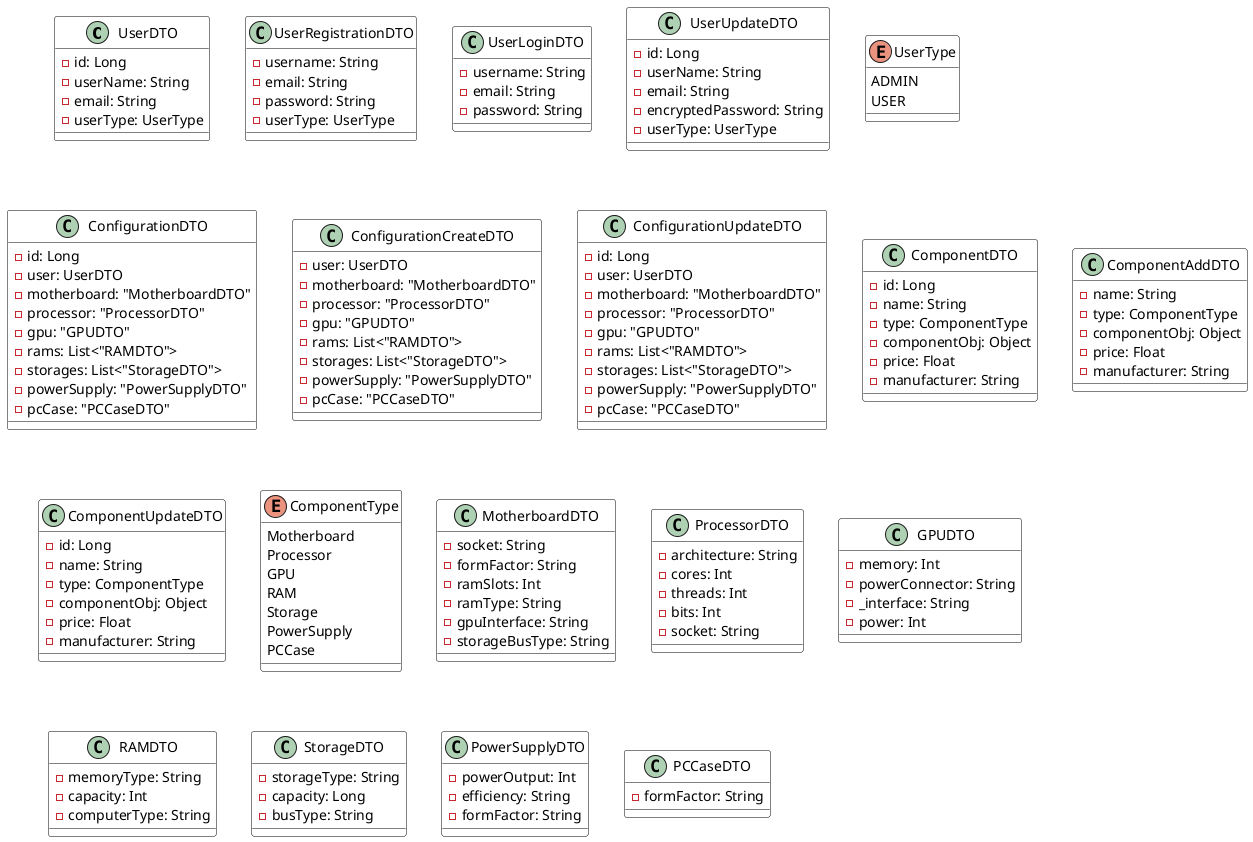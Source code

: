 @startuml

skinparam class {
    BackgroundColor White
    ArrowColor Black
    BorderColor Black
}

' User-related DTOs
class UserDTO {
  - id: Long
  - userName: String
  - email: String
  - userType: UserType
}

class UserRegistrationDTO {
  - username: String
  - email: String
  - password: String
  - userType: UserType
}

class UserLoginDTO {
  - username: String
  - email: String
  - password: String
}

class UserUpdateDTO {
  - id: Long
  - userName: String
  - email: String
  - encryptedPassword: String
  - userType: UserType
}

enum UserType {
  ADMIN
  USER
}

' Configuration-related DTOs
class ConfigurationDTO {
  - id: Long
  - user: UserDTO
  - motherboard: "MotherboardDTO"
  - processor: "ProcessorDTO"
  - gpu: "GPUDTO"
  - rams: List<"RAMDTO">
  - storages: List<"StorageDTO">
  - powerSupply: "PowerSupplyDTO"
  - pcCase: "PCCaseDTO"
}

class ConfigurationCreateDTO {
  - user: UserDTO
  - motherboard: "MotherboardDTO"
  - processor: "ProcessorDTO"
  - gpu: "GPUDTO"
  - rams: List<"RAMDTO">
  - storages: List<"StorageDTO">
  - powerSupply: "PowerSupplyDTO"
  - pcCase: "PCCaseDTO"
}

class "ConfigurationUpdateDTO" {
  - id: Long
  - user: UserDTO
  - motherboard: "MotherboardDTO"
  - processor: "ProcessorDTO"
  - gpu: "GPUDTO"
  - rams: List<"RAMDTO">
  - storages: List<"StorageDTO">
  - powerSupply: "PowerSupplyDTO"
  - pcCase: "PCCaseDTO"
}

' Component-related DTOs
class ComponentDTO {
  - id: Long
  - name: String
  - type: ComponentType
  - componentObj: Object
  - price: Float
  - manufacturer: String
}

class "ComponentAddDTO" {
  - name: String
  - type: ComponentType
  - componentObj: Object
  - price: Float
  - manufacturer: String
}

class "ComponentUpdateDTO" {
  - id: Long
  - name: String
  - type: ComponentType
  - componentObj: Object
  - price: Float
  - manufacturer: String
}

enum "ComponentType" {
  Motherboard
  Processor
  GPU
  RAM
  Storage
  PowerSupply
  PCCase
}

' Individual Component DTOs
class "MotherboardDTO" {
  - socket: String
  - formFactor: String
  - ramSlots: Int
  - ramType: String
  - gpuInterface: String
  - storageBusType: String
}

class "ProcessorDTO" {
  - architecture: String
  - cores: Int
  - threads: Int
  - bits: Int
  - socket: String
}

class "GPUDTO" {
  - memory: Int
  - powerConnector: String
  - _interface: String
  - power: Int
}

class "RAMDTO" {
  - memoryType: String
  - capacity: Int
  - computerType: String
}

class "StorageDTO" {
  - storageType: String
  - capacity: Long
  - busType: String
}

class "PowerSupplyDTO" {
  - powerOutput: Int
  - efficiency: String
  - formFactor: String
}

class "PCCaseDTO" {
  - formFactor: String
}

@enduml
